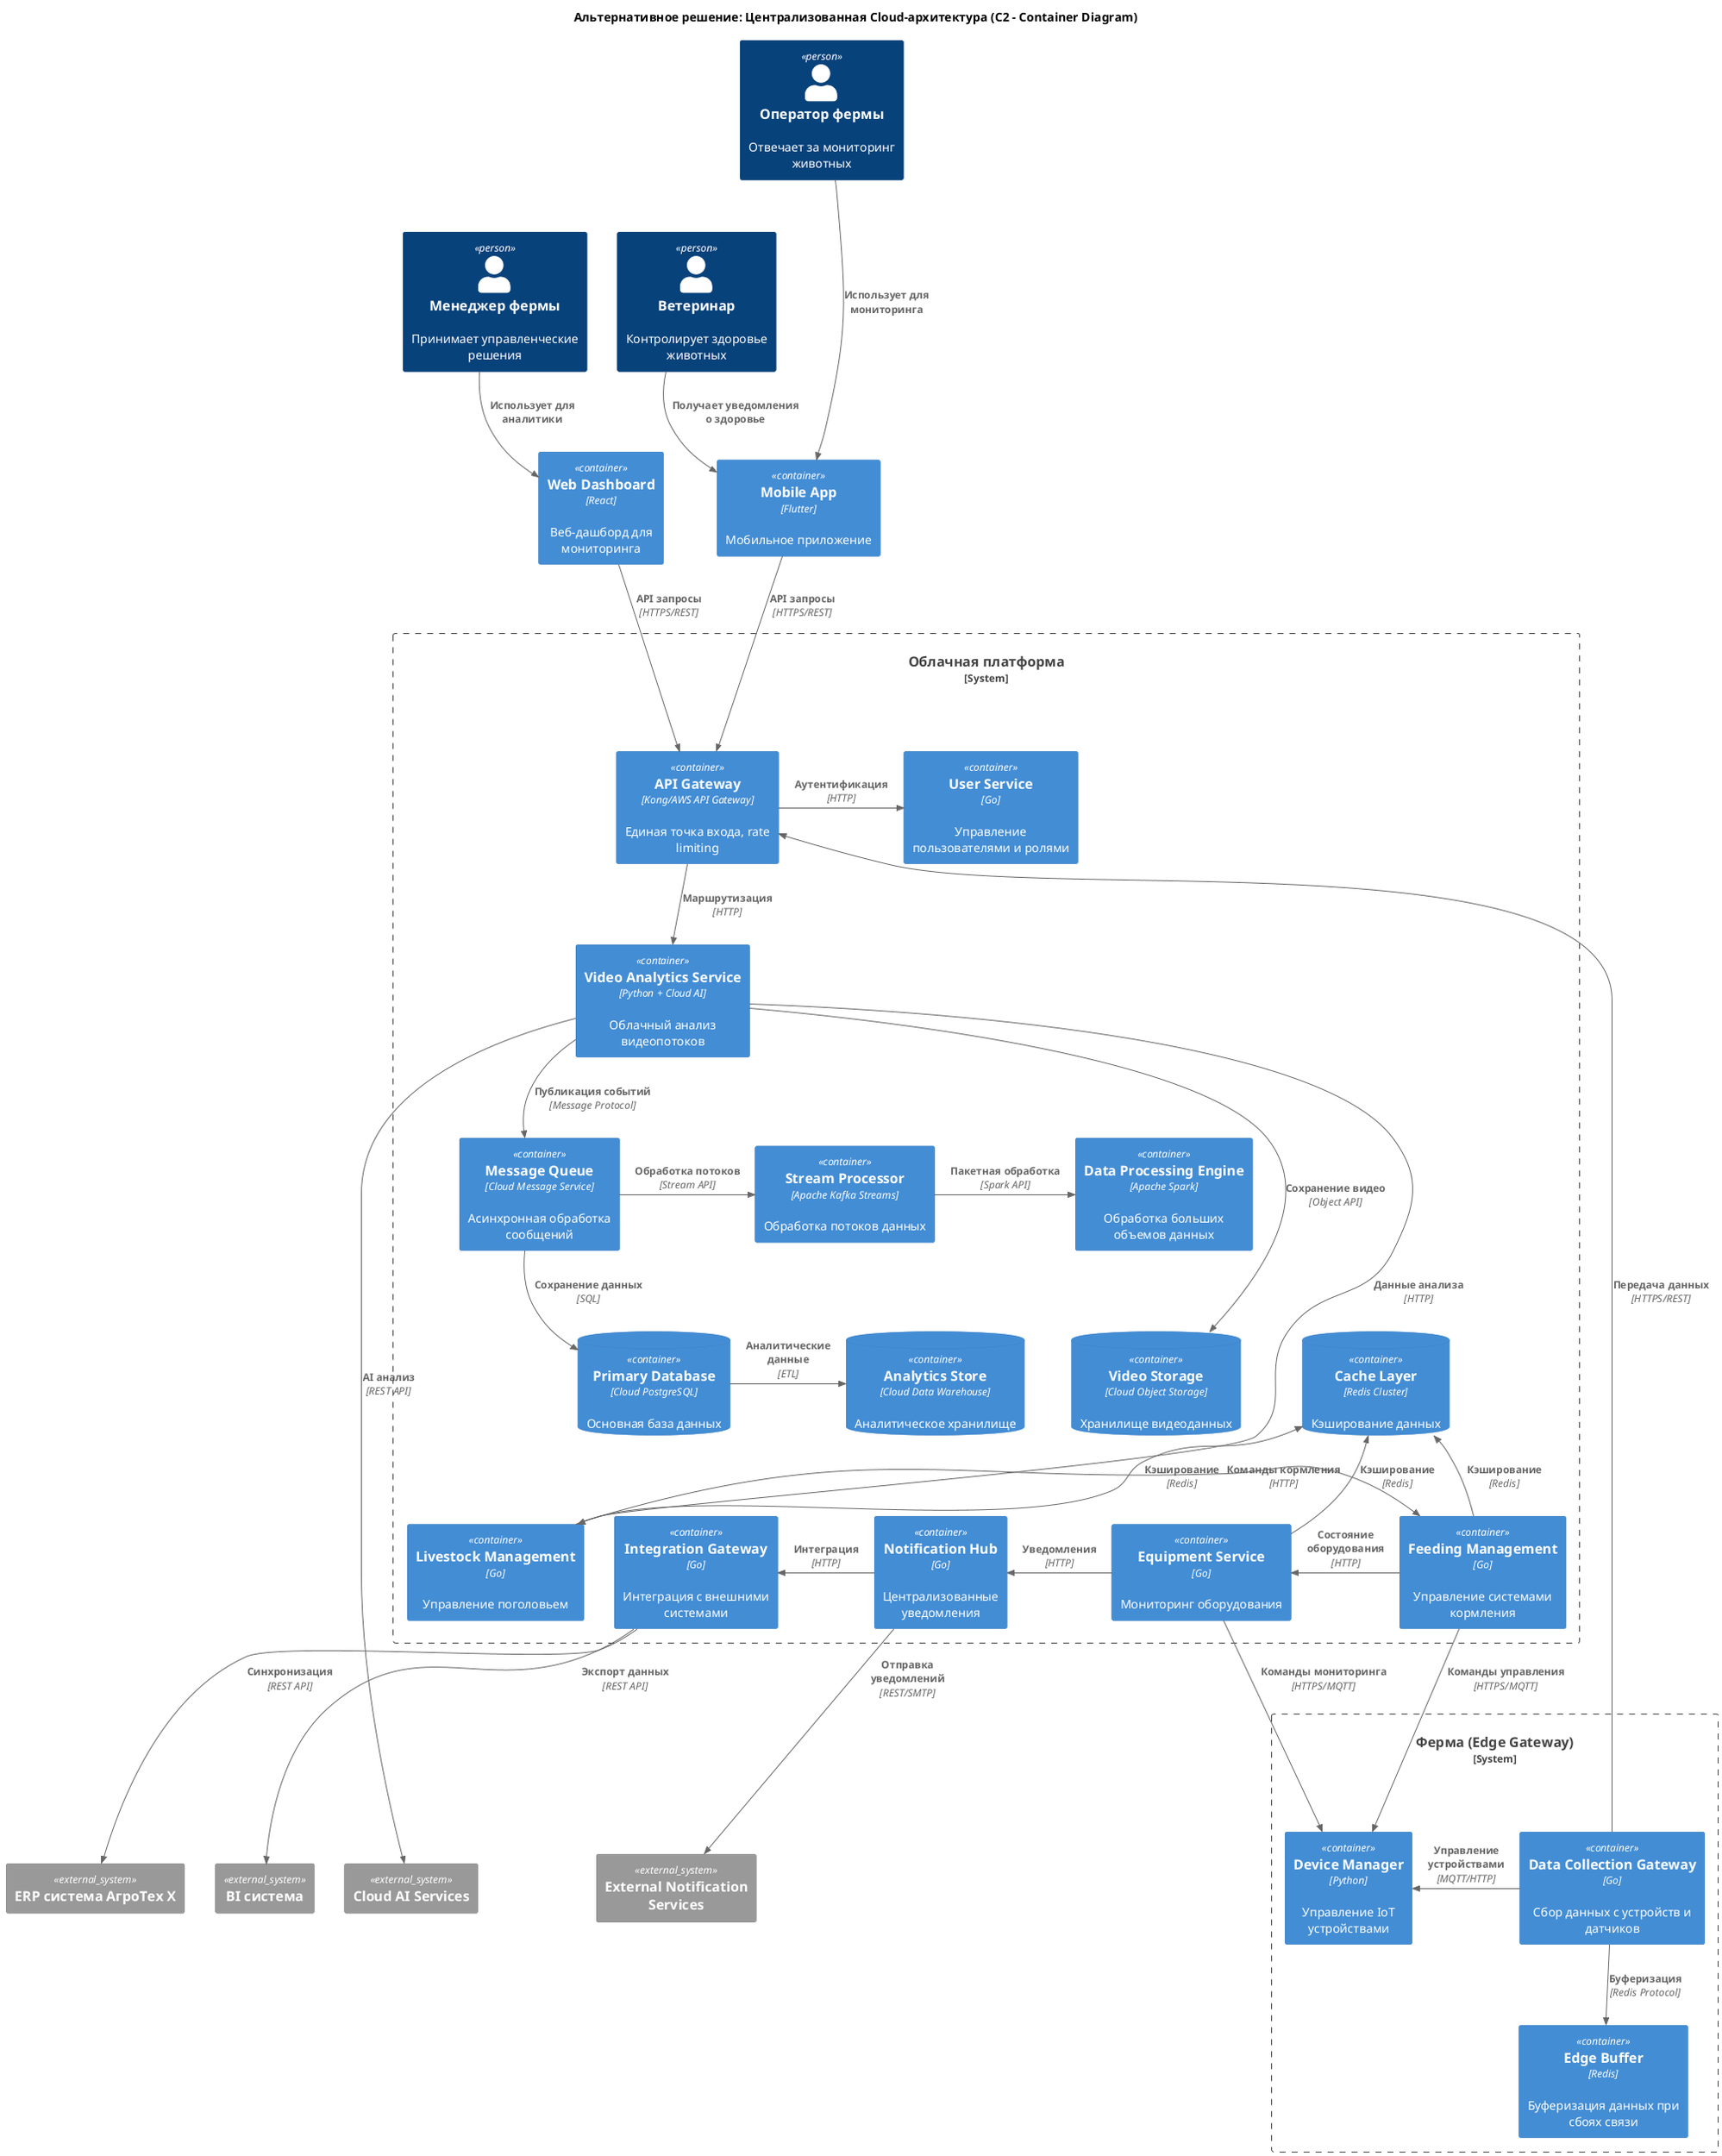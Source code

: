 @startuml Альтернативное_решение_C2
!include <C4/C4_Container>

title Альтернативное решение: Централизованная Cloud-архитектура (C2 - Container Diagram)

' Пользователи (верхний уровень)
Person(operator, "Оператор фермы", "Отвечает за мониторинг животных")
Person(farm_manager, "Менеджер фермы", "Принимает управленческие решения")
Person(veterinarian, "Ветеринар", "Контролирует здоровье животных")

Lay_D(operator, farm_manager)
Lay_R(farm_manager, veterinarian)

' Клиентские приложения (второй уровень)
Container(mobile_app, "Mobile App", "Flutter", "Мобильное приложение")
Container(web_dashboard, "Web Dashboard", "React", "Веб-дашборд для мониторинга")

Lay_D(operator, mobile_app)
Lay_D(farm_manager, web_dashboard)

' Облачная платформа (третий уровень)
System_Boundary(cloud_boundary, "Облачная платформа") {
    Container(api_gateway, "API Gateway", "Kong/AWS API Gateway", "Единая точка входа, rate limiting")
    Container(user_service, "User Service", "Go", "Управление пользователями и ролями")

    Container(video_analytics_cloud, "Video Analytics Service", "Python + Cloud AI", "Облачный анализ видеопотоков")
    Container(livestock_management, "Livestock Management", "Go", "Управление поголовьем")
    Container(feeding_management, "Feeding Management", "Go", "Управление системами кормления")
    Container(equipment_service, "Equipment Service", "Go", "Мониторинг оборудования")
    Container(notification_hub, "Notification Hub", "Go", "Централизованные уведомления")
    Container(integration_gateway, "Integration Gateway", "Go", "Интеграция с внешними системами")

    Container(message_queue, "Message Queue", "Cloud Message Service", "Асинхронная обработка сообщений")
    Container(stream_processor, "Stream Processor", "Apache Kafka Streams", "Обработка потоков данных")
    Container(data_processor, "Data Processing Engine", "Apache Spark", "Обработка больших объемов данных")

    ContainerDb(primary_db, "Primary Database", "Cloud PostgreSQL", "Основная база данных")
    ContainerDb(analytics_store, "Analytics Store", "Cloud Data Warehouse", "Аналитическое хранилище")
    ContainerDb(video_storage, "Video Storage", "Cloud Object Storage", "Хранилище видеоданных")
    ContainerDb(cache_layer, "Cache Layer", "Redis Cluster", "Кэширование данных")

    Lay_R(api_gateway, user_service)
    Lay_D(api_gateway, video_analytics_cloud)
    Lay_R(video_analytics_cloud, livestock_management)
    Lay_R(livestock_management, feeding_management)
    Lay_R(feeding_management, equipment_service)
    Lay_R(equipment_service, notification_hub)
    Lay_R(notification_hub, integration_gateway)

    Lay_D(video_analytics_cloud, message_queue)
    Lay_R(message_queue, stream_processor)
    Lay_R(stream_processor, data_processor)

    Lay_D(message_queue, primary_db)
    Lay_R(primary_db, analytics_store)
    Lay_R(analytics_store, video_storage)
    Lay_R(video_storage, cache_layer)
}

' Edge Gateway на ферме (четвертый уровень)
System_Boundary(farm_boundary, "Ферма (Edge Gateway)") {
    Container(data_collector, "Data Collection Gateway", "Go", "Сбор данных с устройств и датчиков")
    Container(device_manager, "Device Manager", "Python", "Управление IoT устройствами")
    Container(edge_buffer, "Edge Buffer", "Redis", "Буферизация данных при сбоях связи")

    Lay_R(data_collector, device_manager)
    Lay_D(data_collector, edge_buffer)
}

' Внешние системы (нижний уровень)
System_Ext(erp_system, "ERP система АгроТех Х")
System_Ext(bi_analytics, "BI система")
System_Ext(cloud_ai_services, "Cloud AI Services")
System_Ext(external_notifications, "External Notification Services")

Lay_R(erp_system, bi_analytics)
Lay_R(bi_analytics, cloud_ai_services)
Lay_R(cloud_ai_services, external_notifications)

' Взаимодействия сверху вниз
Rel_D(operator, mobile_app, "Использует для мониторинга")
Rel_D(farm_manager, web_dashboard, "Использует для аналитики")
Rel_D(veterinarian, mobile_app, "Получает уведомления о здоровье")

Rel_D(mobile_app, api_gateway, "API запросы", "HTTPS/REST")
Rel_D(web_dashboard, api_gateway, "API запросы", "HTTPS/REST")

Rel_R(api_gateway, user_service, "Аутентификация", "HTTP")
Rel_D(api_gateway, video_analytics_cloud, "Маршрутизация", "HTTP")
Rel_R(video_analytics_cloud, livestock_management, "Данные анализа", "HTTP")
Rel_R(livestock_management, feeding_management, "Команды кормления", "HTTP")
Rel_R(feeding_management, equipment_service, "Состояние оборудования", "HTTP")
Rel_R(equipment_service, notification_hub, "Уведомления", "HTTP")
Rel_R(notification_hub, integration_gateway, "Интеграция", "HTTP")

' Потоки данных и обработка
Rel_D(video_analytics_cloud, message_queue, "Публикация событий", "Message Protocol")
Rel_R(message_queue, stream_processor, "Обработка потоков", "Stream API")
Rel_R(stream_processor, data_processor, "Пакетная обработка", "Spark API")

Rel_D(message_queue, primary_db, "Сохранение данных", "SQL")
Rel_R(primary_db, analytics_store, "Аналитические данные", "ETL")
Rel_D(video_analytics_cloud, video_storage, "Сохранение видео", "Object API")

' Кэширование
Rel_U(livestock_management, cache_layer, "Кэширование", "Redis")
Rel_U(feeding_management, cache_layer, "Кэширование", "Redis")
Rel_U(equipment_service, cache_layer, "Кэширование", "Redis")

' Edge Gateway взаимодействия
Rel_U(data_collector, api_gateway, "Передача данных", "HTTPS/REST")
Rel_R(data_collector, device_manager, "Управление устройствами", "MQTT/HTTP")
Rel_D(data_collector, edge_buffer, "Буферизация", "Redis Protocol")

' Команды управления обратно на ферму
Rel_D(feeding_management, device_manager, "Команды управления", "HTTPS/MQTT")
Rel_D(equipment_service, device_manager, "Команды мониторинга", "HTTPS/MQTT")

' Внешние интеграции
Rel_D(integration_gateway, erp_system, "Синхронизация", "REST API")
Rel_D(integration_gateway, bi_analytics, "Экспорт данных", "REST API")
Rel_D(video_analytics_cloud, cloud_ai_services, "AI анализ", "REST API")
Rel_D(notification_hub, external_notifications, "Отправка уведомлений", "REST/SMTP")

@enduml